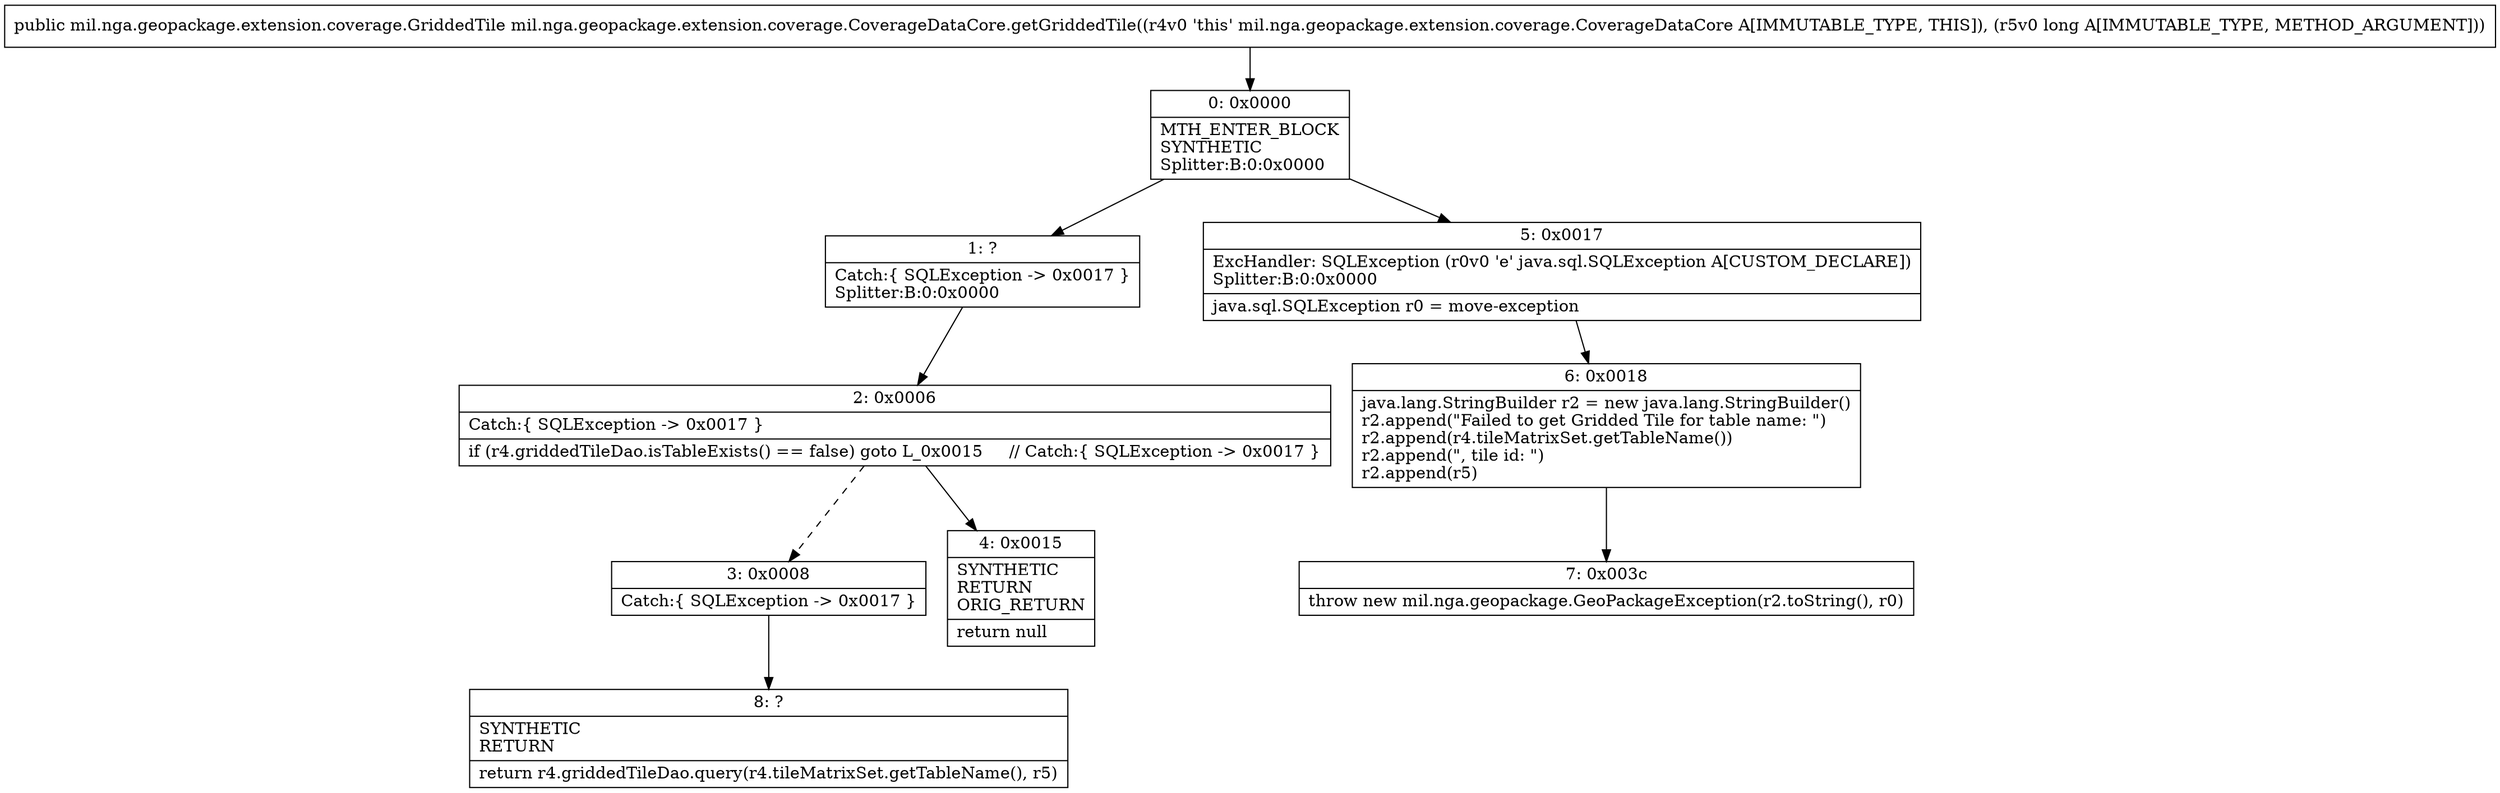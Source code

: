 digraph "CFG formil.nga.geopackage.extension.coverage.CoverageDataCore.getGriddedTile(J)Lmil\/nga\/geopackage\/extension\/coverage\/GriddedTile;" {
Node_0 [shape=record,label="{0\:\ 0x0000|MTH_ENTER_BLOCK\lSYNTHETIC\lSplitter:B:0:0x0000\l}"];
Node_1 [shape=record,label="{1\:\ ?|Catch:\{ SQLException \-\> 0x0017 \}\lSplitter:B:0:0x0000\l}"];
Node_2 [shape=record,label="{2\:\ 0x0006|Catch:\{ SQLException \-\> 0x0017 \}\l|if (r4.griddedTileDao.isTableExists() == false) goto L_0x0015     \/\/ Catch:\{ SQLException \-\> 0x0017 \}\l}"];
Node_3 [shape=record,label="{3\:\ 0x0008|Catch:\{ SQLException \-\> 0x0017 \}\l}"];
Node_4 [shape=record,label="{4\:\ 0x0015|SYNTHETIC\lRETURN\lORIG_RETURN\l|return null\l}"];
Node_5 [shape=record,label="{5\:\ 0x0017|ExcHandler: SQLException (r0v0 'e' java.sql.SQLException A[CUSTOM_DECLARE])\lSplitter:B:0:0x0000\l|java.sql.SQLException r0 = move\-exception\l}"];
Node_6 [shape=record,label="{6\:\ 0x0018|java.lang.StringBuilder r2 = new java.lang.StringBuilder()\lr2.append(\"Failed to get Gridded Tile for table name: \")\lr2.append(r4.tileMatrixSet.getTableName())\lr2.append(\", tile id: \")\lr2.append(r5)\l}"];
Node_7 [shape=record,label="{7\:\ 0x003c|throw new mil.nga.geopackage.GeoPackageException(r2.toString(), r0)\l}"];
Node_8 [shape=record,label="{8\:\ ?|SYNTHETIC\lRETURN\l|return r4.griddedTileDao.query(r4.tileMatrixSet.getTableName(), r5)\l}"];
MethodNode[shape=record,label="{public mil.nga.geopackage.extension.coverage.GriddedTile mil.nga.geopackage.extension.coverage.CoverageDataCore.getGriddedTile((r4v0 'this' mil.nga.geopackage.extension.coverage.CoverageDataCore A[IMMUTABLE_TYPE, THIS]), (r5v0 long A[IMMUTABLE_TYPE, METHOD_ARGUMENT])) }"];
MethodNode -> Node_0;
Node_0 -> Node_1;
Node_0 -> Node_5;
Node_1 -> Node_2;
Node_2 -> Node_3[style=dashed];
Node_2 -> Node_4;
Node_3 -> Node_8;
Node_5 -> Node_6;
Node_6 -> Node_7;
}

